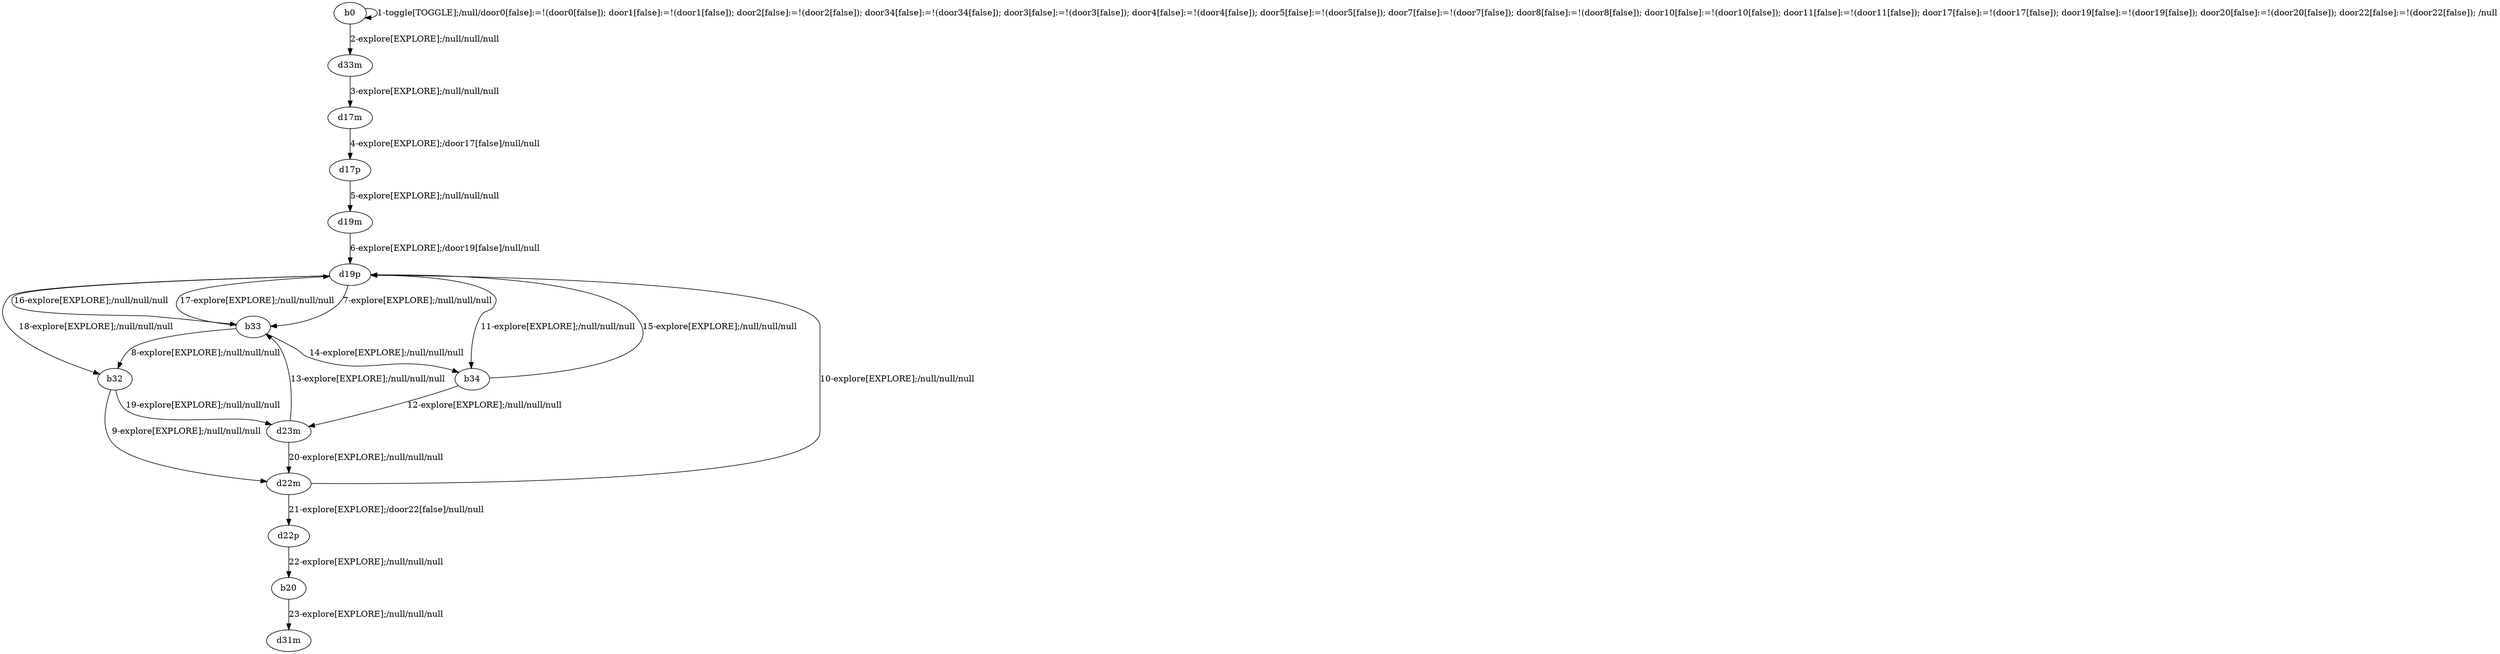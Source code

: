 # Total number of goals covered by this test: 1
# d22m --> d19p

digraph g {
"b0" -> "b0" [label = "1-toggle[TOGGLE];/null/door0[false]:=!(door0[false]); door1[false]:=!(door1[false]); door2[false]:=!(door2[false]); door34[false]:=!(door34[false]); door3[false]:=!(door3[false]); door4[false]:=!(door4[false]); door5[false]:=!(door5[false]); door7[false]:=!(door7[false]); door8[false]:=!(door8[false]); door10[false]:=!(door10[false]); door11[false]:=!(door11[false]); door17[false]:=!(door17[false]); door19[false]:=!(door19[false]); door20[false]:=!(door20[false]); door22[false]:=!(door22[false]); /null"];
"b0" -> "d33m" [label = "2-explore[EXPLORE];/null/null/null"];
"d33m" -> "d17m" [label = "3-explore[EXPLORE];/null/null/null"];
"d17m" -> "d17p" [label = "4-explore[EXPLORE];/door17[false]/null/null"];
"d17p" -> "d19m" [label = "5-explore[EXPLORE];/null/null/null"];
"d19m" -> "d19p" [label = "6-explore[EXPLORE];/door19[false]/null/null"];
"d19p" -> "b33" [label = "7-explore[EXPLORE];/null/null/null"];
"b33" -> "b32" [label = "8-explore[EXPLORE];/null/null/null"];
"b32" -> "d22m" [label = "9-explore[EXPLORE];/null/null/null"];
"d22m" -> "d19p" [label = "10-explore[EXPLORE];/null/null/null"];
"d19p" -> "b34" [label = "11-explore[EXPLORE];/null/null/null"];
"b34" -> "d23m" [label = "12-explore[EXPLORE];/null/null/null"];
"d23m" -> "b33" [label = "13-explore[EXPLORE];/null/null/null"];
"b33" -> "b34" [label = "14-explore[EXPLORE];/null/null/null"];
"b34" -> "d19p" [label = "15-explore[EXPLORE];/null/null/null"];
"d19p" -> "b33" [label = "16-explore[EXPLORE];/null/null/null"];
"b33" -> "d19p" [label = "17-explore[EXPLORE];/null/null/null"];
"d19p" -> "b32" [label = "18-explore[EXPLORE];/null/null/null"];
"b32" -> "d23m" [label = "19-explore[EXPLORE];/null/null/null"];
"d23m" -> "d22m" [label = "20-explore[EXPLORE];/null/null/null"];
"d22m" -> "d22p" [label = "21-explore[EXPLORE];/door22[false]/null/null"];
"d22p" -> "b20" [label = "22-explore[EXPLORE];/null/null/null"];
"b20" -> "d31m" [label = "23-explore[EXPLORE];/null/null/null"];
}